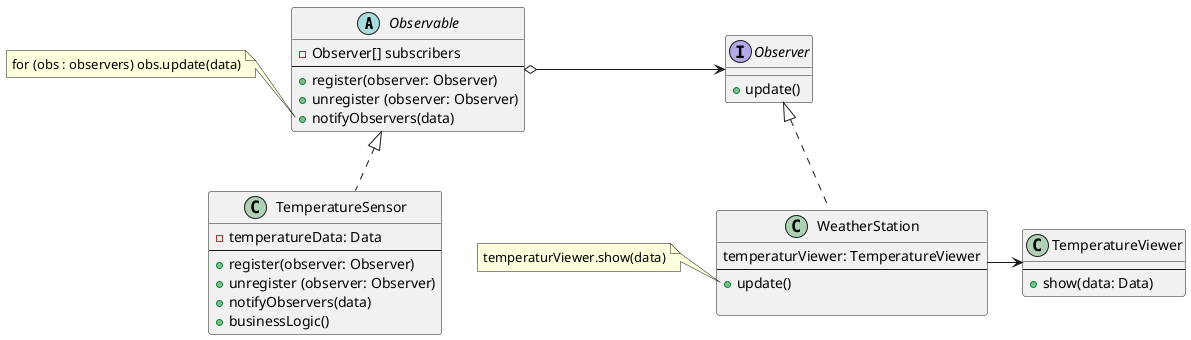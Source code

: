 @startuml
'https://plantuml.com/class-diagram

abstract class Observable {
- Observer[] subscribers
---
+ register(observer: Observer)
+ unregister (observer: Observer)
+ notifyObservers(data)
}

class TemperatureSensor {
- temperatureData: Data
---
+ register(observer: Observer)
+ unregister (observer: Observer)
+ notifyObservers(data)
+ businessLogic()
}


Observable <|.. TemperatureSensor

Observable o-> Observer

interface Observer {
+ update()
}

note left of Observable::notifyObservers
for (obs : observers) obs.update(data)
end note

Observer <|.. WeatherStation

class WeatherStation {
    temperaturViewer: TemperatureViewer
    ---
    + update()

}
note left of WeatherStation::update
    temperaturViewer.show(data)
end note

WeatherStation -> TemperatureViewer

class TemperatureViewer {
---
+ show(data: Data)
}
@enduml